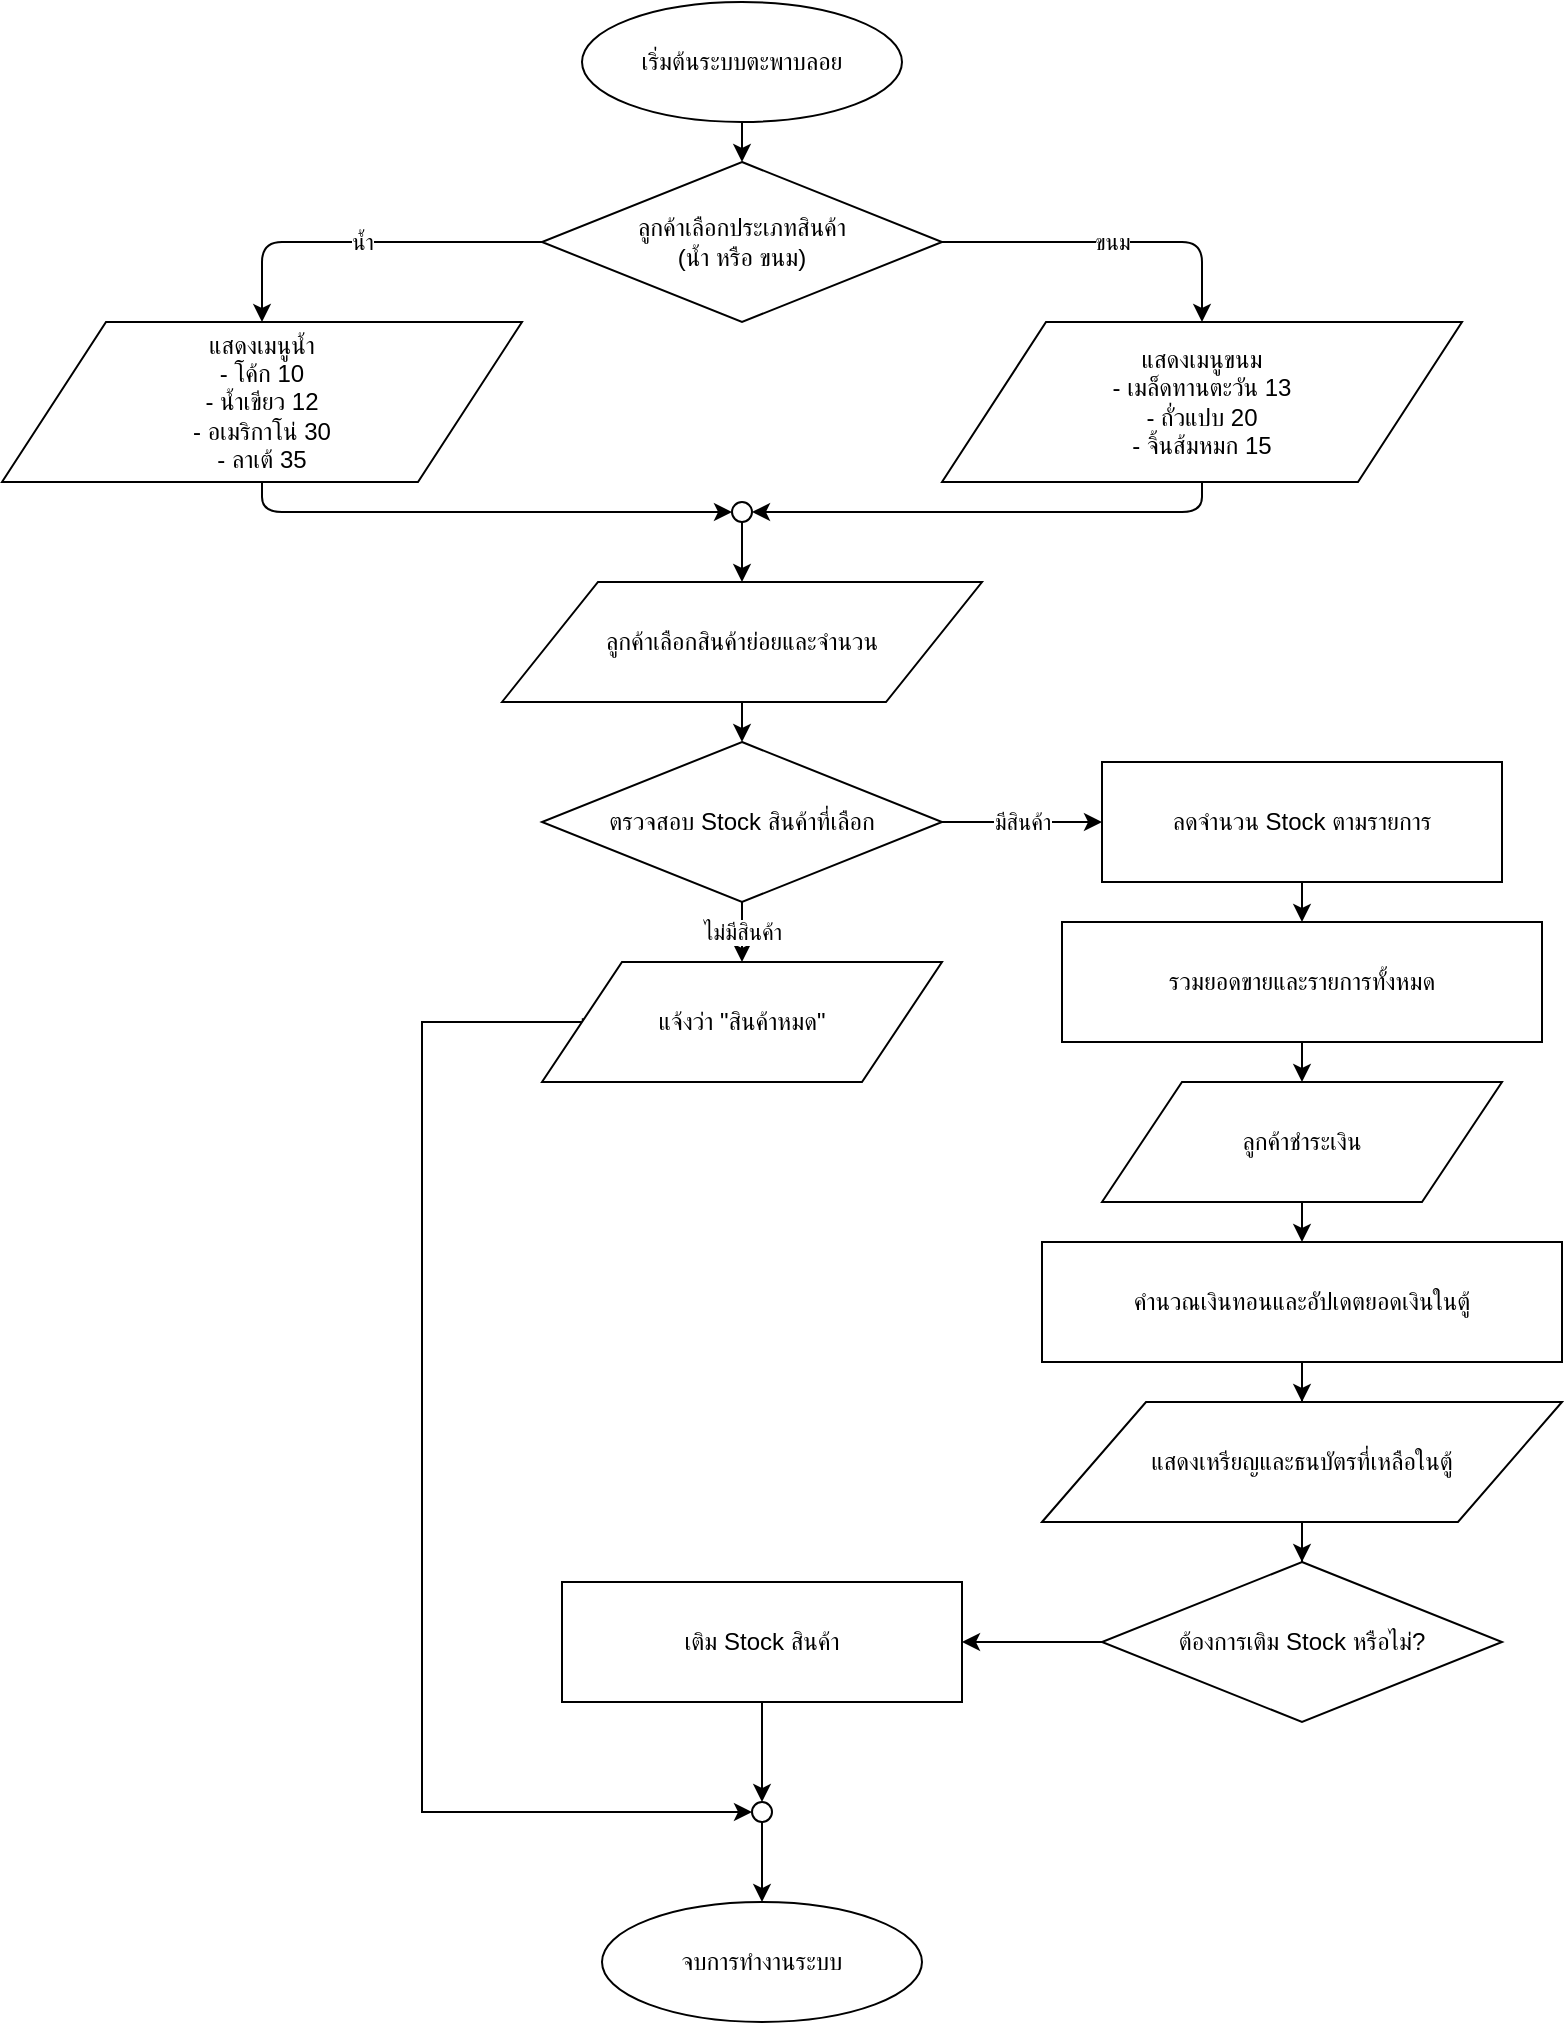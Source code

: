 <mxfile version="28.2.5">
  <diagram name="Page-1" id="MRRp5tJ-PZGCDSaA3yxu">
    <mxGraphModel dx="2604" dy="999" grid="1" gridSize="10" guides="1" tooltips="1" connect="1" arrows="1" fold="1" page="1" pageScale="1" pageWidth="827" pageHeight="1169" math="0" shadow="0">
      <root>
        <mxCell id="0" />
        <mxCell id="1" parent="0" />
        <mxCell id="2" value="เริ่มต้นระบบตะพาบลอย" style="ellipse;whiteSpace=wrap;html=1;" vertex="1" parent="1">
          <mxGeometry x="120" y="30" width="160" height="60" as="geometry" />
        </mxCell>
        <mxCell id="3" value="ลูกค้าเลือกประเภทสินค้า&#xa;(น้ำ หรือ ขนม)" style="rhombus;whiteSpace=wrap;html=1;" vertex="1" parent="1">
          <mxGeometry x="100" y="110" width="200" height="80" as="geometry" />
        </mxCell>
        <mxCell id="4" value="แสดงเมนูน้ำ&#xa;- โค้ก 10&#xa;- น้ำเขียว 12&#xa;- อเมริกาโน่ 30&#xa;- ลาเต้ 35" style="shape=parallelogram;whiteSpace=wrap;html=1;" vertex="1" parent="1">
          <mxGeometry x="-170" y="190" width="260" height="80" as="geometry" />
        </mxCell>
        <mxCell id="5" value="แสดงเมนูขนม&#xa;- เมล็ดทานตะวัน 13&#xa;- ถั่วแปบ 20&#xa;- จิ้นส้มหมก 15" style="shape=parallelogram;whiteSpace=wrap;html=1;" vertex="1" parent="1">
          <mxGeometry x="300" y="190" width="260" height="80" as="geometry" />
        </mxCell>
        <mxCell id="6" value="ลูกค้าเลือกสินค้าย่อยและจำนวน" style="shape=parallelogram;whiteSpace=wrap;html=1;" vertex="1" parent="1">
          <mxGeometry x="80" y="320" width="240" height="60" as="geometry" />
        </mxCell>
        <mxCell id="7" value="ตรวจสอบ Stock สินค้าที่เลือก" style="rhombus;whiteSpace=wrap;html=1;" vertex="1" parent="1">
          <mxGeometry x="100" y="400" width="200" height="80" as="geometry" />
        </mxCell>
        <mxCell id="8" value="ลดจำนวน Stock ตามรายการ" style="rounded=0;whiteSpace=wrap;html=1;" vertex="1" parent="1">
          <mxGeometry x="380" y="410" width="200" height="60" as="geometry" />
        </mxCell>
        <mxCell id="q7gl-ZAWF5QUCbo0LGxk-46" style="edgeStyle=orthogonalEdgeStyle;rounded=0;orthogonalLoop=1;jettySize=auto;html=1;entryX=0;entryY=0.5;entryDx=0;entryDy=0;exitX=0.102;exitY=0.469;exitDx=0;exitDy=0;exitPerimeter=0;" edge="1" parent="1" source="9" target="q7gl-ZAWF5QUCbo0LGxk-42">
          <mxGeometry relative="1" as="geometry">
            <Array as="points">
              <mxPoint x="120" y="540" />
              <mxPoint x="40" y="540" />
              <mxPoint x="40" y="935" />
            </Array>
          </mxGeometry>
        </mxCell>
        <mxCell id="9" value="แจ้งว่า &quot;สินค้าหมด&quot;" style="shape=parallelogram;whiteSpace=wrap;html=1;" vertex="1" parent="1">
          <mxGeometry x="100" y="510" width="200" height="60" as="geometry" />
        </mxCell>
        <mxCell id="10" value="รวมยอดขายและรายการทั้งหมด" style="rounded=0;whiteSpace=wrap;html=1;" vertex="1" parent="1">
          <mxGeometry x="360" y="490" width="240" height="60" as="geometry" />
        </mxCell>
        <mxCell id="11" value="ลูกค้าชำระเงิน" style="shape=parallelogram;whiteSpace=wrap;html=1;" vertex="1" parent="1">
          <mxGeometry x="380" y="570" width="200" height="60" as="geometry" />
        </mxCell>
        <mxCell id="q7gl-ZAWF5QUCbo0LGxk-37" style="edgeStyle=orthogonalEdgeStyle;rounded=0;orthogonalLoop=1;jettySize=auto;html=1;entryX=0.5;entryY=0;entryDx=0;entryDy=0;" edge="1" parent="1" source="12" target="13">
          <mxGeometry relative="1" as="geometry" />
        </mxCell>
        <mxCell id="12" value="คำนวณเงินทอนและอัปเดตยอดเงินในตู้" style="rounded=0;whiteSpace=wrap;html=1;" vertex="1" parent="1">
          <mxGeometry x="350" y="650" width="260" height="60" as="geometry" />
        </mxCell>
        <mxCell id="q7gl-ZAWF5QUCbo0LGxk-38" style="edgeStyle=orthogonalEdgeStyle;rounded=0;orthogonalLoop=1;jettySize=auto;html=1;entryX=0.5;entryY=0;entryDx=0;entryDy=0;" edge="1" parent="1" source="13" target="14">
          <mxGeometry relative="1" as="geometry" />
        </mxCell>
        <mxCell id="13" value="แสดงเหรียญและธนบัตรที่เหลือในตู้" style="shape=parallelogram;whiteSpace=wrap;html=1;" vertex="1" parent="1">
          <mxGeometry x="350" y="730" width="260" height="60" as="geometry" />
        </mxCell>
        <mxCell id="q7gl-ZAWF5QUCbo0LGxk-39" style="edgeStyle=orthogonalEdgeStyle;rounded=0;orthogonalLoop=1;jettySize=auto;html=1;entryX=1;entryY=0.5;entryDx=0;entryDy=0;" edge="1" parent="1" source="14" target="15">
          <mxGeometry relative="1" as="geometry" />
        </mxCell>
        <mxCell id="14" value="ต้องการเติม Stock หรือไม่?" style="rhombus;whiteSpace=wrap;html=1;" vertex="1" parent="1">
          <mxGeometry x="380" y="810" width="200" height="80" as="geometry" />
        </mxCell>
        <mxCell id="q7gl-ZAWF5QUCbo0LGxk-43" value="" style="edgeStyle=orthogonalEdgeStyle;rounded=0;orthogonalLoop=1;jettySize=auto;html=1;" edge="1" parent="1" source="15" target="q7gl-ZAWF5QUCbo0LGxk-42">
          <mxGeometry relative="1" as="geometry" />
        </mxCell>
        <mxCell id="15" value="เติม Stock สินค้า" style="rounded=0;whiteSpace=wrap;html=1;" vertex="1" parent="1">
          <mxGeometry x="110" y="820" width="200" height="60" as="geometry" />
        </mxCell>
        <mxCell id="17" style="edgeStyle=orthogonalEdgeStyle;html=1;" edge="1" parent="1" source="2" target="3">
          <mxGeometry relative="1" as="geometry" />
        </mxCell>
        <mxCell id="18" value="น้ำ" style="edgeStyle=orthogonalEdgeStyle;html=1;exitX=0;exitY=0.5;exitDx=0;exitDy=0;entryX=0.5;entryY=0;entryDx=0;entryDy=0;" edge="1" parent="1" source="3" target="4">
          <mxGeometry relative="1" as="geometry" />
        </mxCell>
        <mxCell id="19" value="ขนม" style="edgeStyle=orthogonalEdgeStyle;html=1;exitX=1;exitY=0.5;exitDx=0;exitDy=0;" edge="1" parent="1" source="3" target="5">
          <mxGeometry relative="1" as="geometry" />
        </mxCell>
        <mxCell id="20" style="edgeStyle=orthogonalEdgeStyle;html=1;exitX=0.5;exitY=1;exitDx=0;exitDy=0;entryX=0;entryY=0.5;entryDx=0;entryDy=0;" edge="1" parent="1" source="4" target="q7gl-ZAWF5QUCbo0LGxk-33">
          <mxGeometry relative="1" as="geometry" />
        </mxCell>
        <mxCell id="21" style="edgeStyle=orthogonalEdgeStyle;html=1;entryX=1;entryY=0.5;entryDx=0;entryDy=0;exitX=0.5;exitY=1;exitDx=0;exitDy=0;" edge="1" parent="1" source="5" target="q7gl-ZAWF5QUCbo0LGxk-33">
          <mxGeometry relative="1" as="geometry" />
        </mxCell>
        <mxCell id="22" style="edgeStyle=orthogonalEdgeStyle;html=1;" edge="1" parent="1" source="6" target="7">
          <mxGeometry relative="1" as="geometry" />
        </mxCell>
        <mxCell id="23" value="มีสินค้า" style="edgeStyle=orthogonalEdgeStyle;html=1;" edge="1" parent="1" source="7" target="8">
          <mxGeometry relative="1" as="geometry" />
        </mxCell>
        <mxCell id="24" value="ไม่มีสินค้า" style="edgeStyle=orthogonalEdgeStyle;html=1;" edge="1" parent="1" source="7" target="9">
          <mxGeometry relative="1" as="geometry" />
        </mxCell>
        <mxCell id="25" style="edgeStyle=orthogonalEdgeStyle;html=1;" edge="1" parent="1" source="8" target="10">
          <mxGeometry relative="1" as="geometry" />
        </mxCell>
        <mxCell id="26" style="edgeStyle=orthogonalEdgeStyle;html=1;" edge="1" parent="1" source="10" target="11">
          <mxGeometry relative="1" as="geometry" />
        </mxCell>
        <mxCell id="27" style="edgeStyle=orthogonalEdgeStyle;html=1;" edge="1" parent="1" source="11" target="12">
          <mxGeometry relative="1" as="geometry" />
        </mxCell>
        <mxCell id="q7gl-ZAWF5QUCbo0LGxk-36" style="edgeStyle=orthogonalEdgeStyle;rounded=0;orthogonalLoop=1;jettySize=auto;html=1;entryX=0.5;entryY=0;entryDx=0;entryDy=0;" edge="1" parent="1" source="q7gl-ZAWF5QUCbo0LGxk-33" target="6">
          <mxGeometry relative="1" as="geometry" />
        </mxCell>
        <mxCell id="q7gl-ZAWF5QUCbo0LGxk-33" value="" style="ellipse;whiteSpace=wrap;html=1;aspect=fixed;" vertex="1" parent="1">
          <mxGeometry x="195" y="280" width="10" height="10" as="geometry" />
        </mxCell>
        <mxCell id="q7gl-ZAWF5QUCbo0LGxk-40" value="จบการทำงานระบบ" style="ellipse;whiteSpace=wrap;html=1;" vertex="1" parent="1">
          <mxGeometry x="130" y="980" width="160" height="60" as="geometry" />
        </mxCell>
        <mxCell id="q7gl-ZAWF5QUCbo0LGxk-44" value="" style="edgeStyle=orthogonalEdgeStyle;rounded=0;orthogonalLoop=1;jettySize=auto;html=1;" edge="1" parent="1" source="q7gl-ZAWF5QUCbo0LGxk-42" target="q7gl-ZAWF5QUCbo0LGxk-40">
          <mxGeometry relative="1" as="geometry" />
        </mxCell>
        <mxCell id="q7gl-ZAWF5QUCbo0LGxk-42" value="" style="ellipse;whiteSpace=wrap;html=1;aspect=fixed;" vertex="1" parent="1">
          <mxGeometry x="205" y="930" width="10" height="10" as="geometry" />
        </mxCell>
      </root>
    </mxGraphModel>
  </diagram>
</mxfile>
